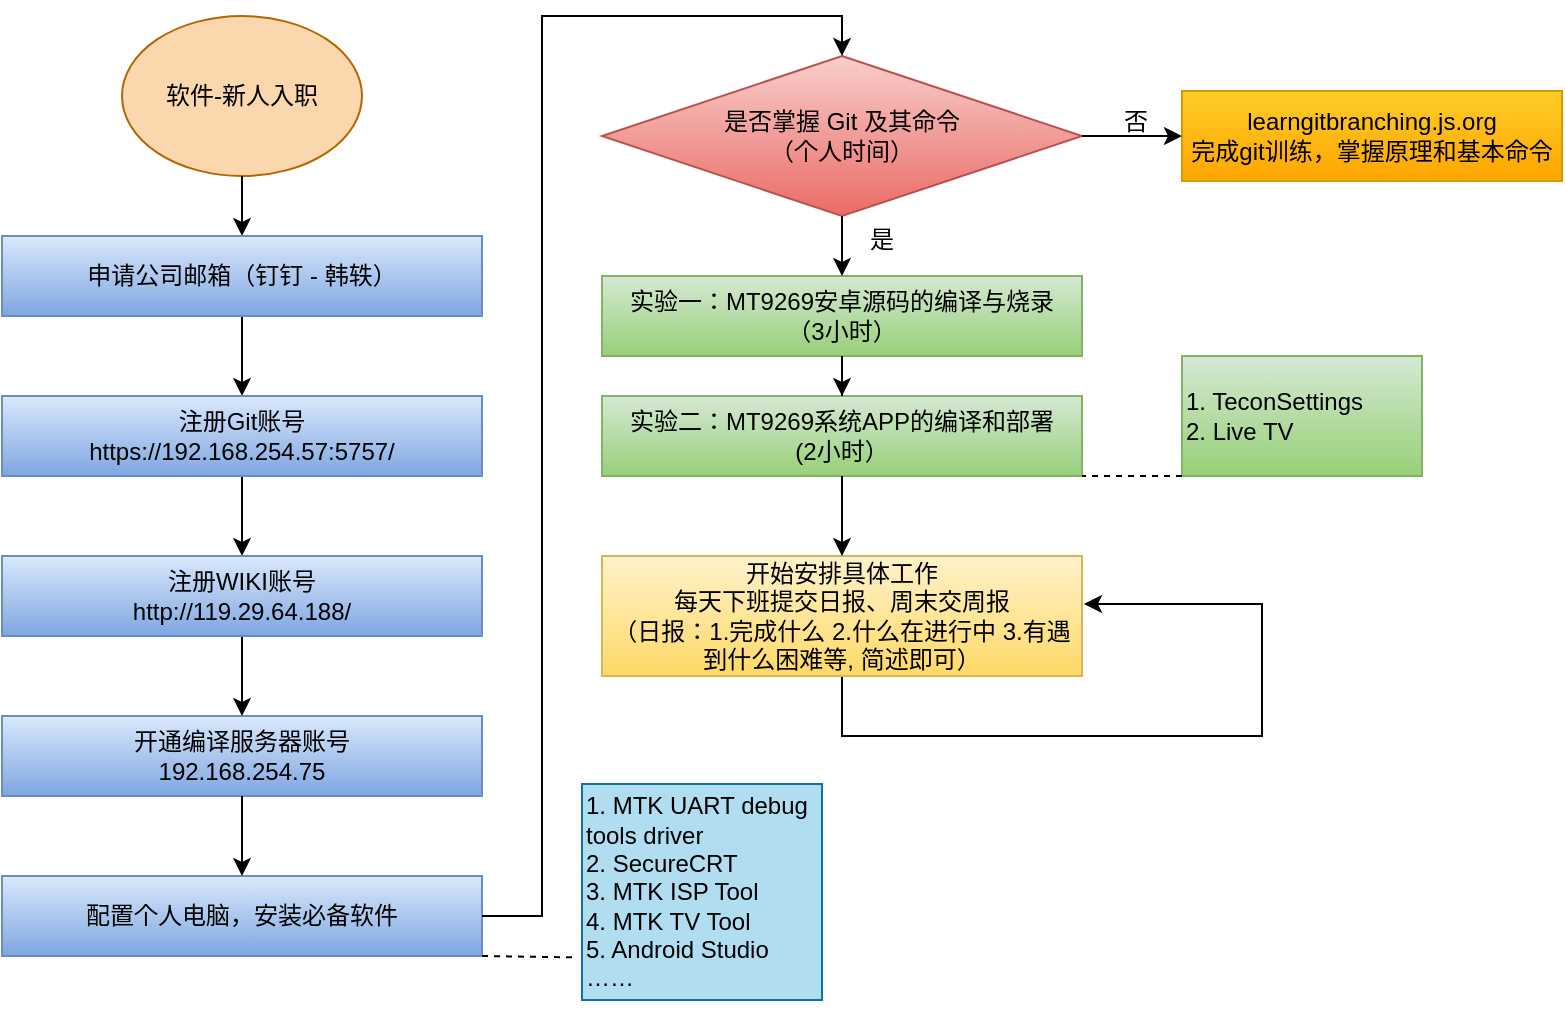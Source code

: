 <mxfile version="20.1.2" type="github">
  <diagram id="5cb1daBF80GTj0REnkLk" name="第 1 页">
    <mxGraphModel dx="1038" dy="634" grid="0" gridSize="10" guides="1" tooltips="1" connect="1" arrows="1" fold="1" page="1" pageScale="1" pageWidth="827" pageHeight="1169" math="0" shadow="0">
      <root>
        <mxCell id="0" />
        <mxCell id="1" parent="0" />
        <mxCell id="D6tjtGbjB5FS4-WhxPt_-48" value="" style="group" vertex="1" connectable="0" parent="1">
          <mxGeometry x="19" y="10" width="780" height="500" as="geometry" />
        </mxCell>
        <mxCell id="D6tjtGbjB5FS4-WhxPt_-1" value="软件-新人入职" style="ellipse;whiteSpace=wrap;html=1;fillColor=#fad7ac;strokeColor=#b46504;" vertex="1" parent="D6tjtGbjB5FS4-WhxPt_-48">
          <mxGeometry x="60" width="120" height="80" as="geometry" />
        </mxCell>
        <mxCell id="D6tjtGbjB5FS4-WhxPt_-2" value="申请公司邮箱（钉钉 - 韩轶）" style="whiteSpace=wrap;html=1;" vertex="1" parent="D6tjtGbjB5FS4-WhxPt_-48">
          <mxGeometry y="110" width="240" height="40" as="geometry" />
        </mxCell>
        <mxCell id="D6tjtGbjB5FS4-WhxPt_-3" value="" style="edgeStyle=orthogonalEdgeStyle;rounded=0;orthogonalLoop=1;jettySize=auto;html=1;" edge="1" parent="D6tjtGbjB5FS4-WhxPt_-48" source="D6tjtGbjB5FS4-WhxPt_-1" target="D6tjtGbjB5FS4-WhxPt_-2">
          <mxGeometry relative="1" as="geometry" />
        </mxCell>
        <mxCell id="D6tjtGbjB5FS4-WhxPt_-4" value="注册Git账号&lt;br&gt;https://192.168.254.57:5757/" style="whiteSpace=wrap;html=1;" vertex="1" parent="D6tjtGbjB5FS4-WhxPt_-48">
          <mxGeometry y="190" width="240" height="40" as="geometry" />
        </mxCell>
        <mxCell id="D6tjtGbjB5FS4-WhxPt_-5" value="" style="edgeStyle=orthogonalEdgeStyle;rounded=0;orthogonalLoop=1;jettySize=auto;html=1;" edge="1" parent="D6tjtGbjB5FS4-WhxPt_-48" source="D6tjtGbjB5FS4-WhxPt_-2" target="D6tjtGbjB5FS4-WhxPt_-4">
          <mxGeometry relative="1" as="geometry" />
        </mxCell>
        <mxCell id="D6tjtGbjB5FS4-WhxPt_-6" value="注册WIKI账号&lt;br&gt;http://119.29.64.188/" style="whiteSpace=wrap;html=1;" vertex="1" parent="D6tjtGbjB5FS4-WhxPt_-48">
          <mxGeometry y="270" width="240" height="40" as="geometry" />
        </mxCell>
        <mxCell id="D6tjtGbjB5FS4-WhxPt_-7" value="" style="edgeStyle=orthogonalEdgeStyle;rounded=0;orthogonalLoop=1;jettySize=auto;html=1;" edge="1" parent="D6tjtGbjB5FS4-WhxPt_-48" source="D6tjtGbjB5FS4-WhxPt_-4" target="D6tjtGbjB5FS4-WhxPt_-6">
          <mxGeometry relative="1" as="geometry" />
        </mxCell>
        <mxCell id="D6tjtGbjB5FS4-WhxPt_-8" value="开通编译服务器账号&lt;br&gt;192.168.254.75" style="whiteSpace=wrap;html=1;fillColor=#dae8fc;gradientColor=#7ea6e0;strokeColor=#6c8ebf;" vertex="1" parent="D6tjtGbjB5FS4-WhxPt_-48">
          <mxGeometry y="350" width="240" height="40" as="geometry" />
        </mxCell>
        <mxCell id="D6tjtGbjB5FS4-WhxPt_-9" value="" style="edgeStyle=orthogonalEdgeStyle;rounded=0;orthogonalLoop=1;jettySize=auto;html=1;" edge="1" parent="D6tjtGbjB5FS4-WhxPt_-48" source="D6tjtGbjB5FS4-WhxPt_-6" target="D6tjtGbjB5FS4-WhxPt_-8">
          <mxGeometry relative="1" as="geometry" />
        </mxCell>
        <mxCell id="D6tjtGbjB5FS4-WhxPt_-10" value="配置个人电脑，安装必备软件" style="whiteSpace=wrap;html=1;fillColor=#dae8fc;gradientColor=#7ea6e0;strokeColor=#6c8ebf;" vertex="1" parent="D6tjtGbjB5FS4-WhxPt_-48">
          <mxGeometry y="430" width="240" height="40" as="geometry" />
        </mxCell>
        <mxCell id="D6tjtGbjB5FS4-WhxPt_-11" value="" style="edgeStyle=orthogonalEdgeStyle;rounded=0;orthogonalLoop=1;jettySize=auto;html=1;" edge="1" parent="D6tjtGbjB5FS4-WhxPt_-48" source="D6tjtGbjB5FS4-WhxPt_-8" target="D6tjtGbjB5FS4-WhxPt_-10">
          <mxGeometry relative="1" as="geometry" />
        </mxCell>
        <mxCell id="D6tjtGbjB5FS4-WhxPt_-12" value="1. MTK UART debug tools driver&lt;br&gt;2. SecureCRT&lt;br&gt;3. MTK ISP Tool&lt;br&gt;4. MTK TV Tool&lt;br&gt;5. Android Studio&lt;br&gt;……" style="whiteSpace=wrap;html=1;align=left;fillColor=#b1ddf0;strokeColor=#10739e;" vertex="1" parent="D6tjtGbjB5FS4-WhxPt_-48">
          <mxGeometry x="290" y="384" width="120" height="108" as="geometry" />
        </mxCell>
        <mxCell id="D6tjtGbjB5FS4-WhxPt_-16" value="是否掌握 Git 及其命令&lt;br&gt;（个人时间）" style="rhombus;whiteSpace=wrap;html=1;fillColor=#f8cecc;gradientColor=#ea6b66;strokeColor=#b85450;" vertex="1" parent="D6tjtGbjB5FS4-WhxPt_-48">
          <mxGeometry x="300" y="20" width="240" height="80" as="geometry" />
        </mxCell>
        <mxCell id="D6tjtGbjB5FS4-WhxPt_-17" value="" style="edgeStyle=orthogonalEdgeStyle;rounded=0;orthogonalLoop=1;jettySize=auto;html=1;entryX=0.5;entryY=0;entryDx=0;entryDy=0;" edge="1" parent="D6tjtGbjB5FS4-WhxPt_-48" source="D6tjtGbjB5FS4-WhxPt_-10" target="D6tjtGbjB5FS4-WhxPt_-16">
          <mxGeometry relative="1" as="geometry">
            <mxPoint x="450" as="targetPoint" />
            <Array as="points">
              <mxPoint x="270" y="450" />
              <mxPoint x="270" />
              <mxPoint x="420" />
            </Array>
          </mxGeometry>
        </mxCell>
        <mxCell id="D6tjtGbjB5FS4-WhxPt_-20" value="learngitbranching.js.org&lt;br&gt;完成git训练，掌握原理和基本命令" style="whiteSpace=wrap;html=1;fillColor=#ffcd28;gradientColor=#ffa500;strokeColor=#d79b00;" vertex="1" parent="D6tjtGbjB5FS4-WhxPt_-48">
          <mxGeometry x="590" y="37.5" width="190" height="45" as="geometry" />
        </mxCell>
        <mxCell id="D6tjtGbjB5FS4-WhxPt_-21" value="" style="edgeStyle=orthogonalEdgeStyle;rounded=0;orthogonalLoop=1;jettySize=auto;html=1;" edge="1" parent="D6tjtGbjB5FS4-WhxPt_-48" source="D6tjtGbjB5FS4-WhxPt_-16" target="D6tjtGbjB5FS4-WhxPt_-20">
          <mxGeometry relative="1" as="geometry" />
        </mxCell>
        <mxCell id="D6tjtGbjB5FS4-WhxPt_-22" value="否" style="text;html=1;strokeColor=none;fillColor=none;align=center;verticalAlign=middle;whiteSpace=wrap;rounded=0;" vertex="1" parent="D6tjtGbjB5FS4-WhxPt_-48">
          <mxGeometry x="537" y="37.5" width="60" height="30" as="geometry" />
        </mxCell>
        <mxCell id="D6tjtGbjB5FS4-WhxPt_-23" value="实验一：MT9269安卓源码的编译与烧录&lt;br&gt;（3小时）" style="whiteSpace=wrap;html=1;fillColor=#d5e8d4;gradientColor=#97d077;strokeColor=#82b366;" vertex="1" parent="D6tjtGbjB5FS4-WhxPt_-48">
          <mxGeometry x="300" y="130" width="240" height="40" as="geometry" />
        </mxCell>
        <mxCell id="D6tjtGbjB5FS4-WhxPt_-45" style="edgeStyle=orthogonalEdgeStyle;rounded=0;orthogonalLoop=1;jettySize=auto;html=1;exitX=0.5;exitY=1;exitDx=0;exitDy=0;entryX=0.5;entryY=0;entryDx=0;entryDy=0;" edge="1" parent="D6tjtGbjB5FS4-WhxPt_-48" source="D6tjtGbjB5FS4-WhxPt_-16" target="D6tjtGbjB5FS4-WhxPt_-23">
          <mxGeometry relative="1" as="geometry" />
        </mxCell>
        <mxCell id="D6tjtGbjB5FS4-WhxPt_-26" value="实验二：MT9269系统APP的编译和部署&lt;br&gt;(2小时）" style="whiteSpace=wrap;html=1;fillColor=#d5e8d4;gradientColor=#97d077;strokeColor=#82b366;" vertex="1" parent="D6tjtGbjB5FS4-WhxPt_-48">
          <mxGeometry x="300" y="190" width="240" height="40" as="geometry" />
        </mxCell>
        <mxCell id="D6tjtGbjB5FS4-WhxPt_-27" value="" style="edgeStyle=orthogonalEdgeStyle;rounded=0;orthogonalLoop=1;jettySize=auto;html=1;" edge="1" parent="D6tjtGbjB5FS4-WhxPt_-48" source="D6tjtGbjB5FS4-WhxPt_-23" target="D6tjtGbjB5FS4-WhxPt_-26">
          <mxGeometry relative="1" as="geometry" />
        </mxCell>
        <mxCell id="D6tjtGbjB5FS4-WhxPt_-32" style="edgeStyle=orthogonalEdgeStyle;rounded=0;orthogonalLoop=1;jettySize=auto;html=1;entryX=1.004;entryY=0.4;entryDx=0;entryDy=0;entryPerimeter=0;" edge="1" parent="D6tjtGbjB5FS4-WhxPt_-48" source="D6tjtGbjB5FS4-WhxPt_-28" target="D6tjtGbjB5FS4-WhxPt_-28">
          <mxGeometry relative="1" as="geometry">
            <mxPoint x="630" y="310" as="targetPoint" />
            <Array as="points">
              <mxPoint x="420" y="360" />
              <mxPoint x="630" y="360" />
              <mxPoint x="630" y="294" />
            </Array>
          </mxGeometry>
        </mxCell>
        <mxCell id="D6tjtGbjB5FS4-WhxPt_-28" value="开始安排具体工作&lt;br&gt;每天下班提交日报、周末交周报&lt;br&gt;（日报：1.完成什么 2.什么在进行中 3.有遇到什么困难等, 简述即可）" style="whiteSpace=wrap;html=1;fillColor=#fff2cc;gradientColor=#ffd966;strokeColor=#d6b656;" vertex="1" parent="D6tjtGbjB5FS4-WhxPt_-48">
          <mxGeometry x="300" y="270" width="240" height="60" as="geometry" />
        </mxCell>
        <mxCell id="D6tjtGbjB5FS4-WhxPt_-33" value="申请公司邮箱（钉钉 - 韩轶）" style="whiteSpace=wrap;html=1;" vertex="1" parent="D6tjtGbjB5FS4-WhxPt_-48">
          <mxGeometry y="110" width="240" height="40" as="geometry" />
        </mxCell>
        <mxCell id="D6tjtGbjB5FS4-WhxPt_-34" value="注册Git账号&lt;br&gt;https://192.168.254.57:5757/" style="whiteSpace=wrap;html=1;" vertex="1" parent="D6tjtGbjB5FS4-WhxPt_-48">
          <mxGeometry y="190" width="240" height="40" as="geometry" />
        </mxCell>
        <mxCell id="D6tjtGbjB5FS4-WhxPt_-35" value="注册WIKI账号&lt;br&gt;http://119.29.64.188/" style="whiteSpace=wrap;html=1;" vertex="1" parent="D6tjtGbjB5FS4-WhxPt_-48">
          <mxGeometry y="270" width="240" height="40" as="geometry" />
        </mxCell>
        <mxCell id="D6tjtGbjB5FS4-WhxPt_-36" value="申请公司邮箱（钉钉 - 韩轶）" style="whiteSpace=wrap;html=1;fillColor=#dae8fc;gradientColor=#7ea6e0;strokeColor=#6c8ebf;" vertex="1" parent="D6tjtGbjB5FS4-WhxPt_-48">
          <mxGeometry y="110" width="240" height="40" as="geometry" />
        </mxCell>
        <mxCell id="D6tjtGbjB5FS4-WhxPt_-37" value="注册Git账号&lt;br&gt;https://192.168.254.57:5757/" style="whiteSpace=wrap;html=1;fillColor=#dae8fc;gradientColor=#7ea6e0;strokeColor=#6c8ebf;" vertex="1" parent="D6tjtGbjB5FS4-WhxPt_-48">
          <mxGeometry y="190" width="240" height="40" as="geometry" />
        </mxCell>
        <mxCell id="D6tjtGbjB5FS4-WhxPt_-38" value="注册WIKI账号&lt;br&gt;http://119.29.64.188/" style="whiteSpace=wrap;html=1;fillColor=#dae8fc;gradientColor=#7ea6e0;strokeColor=#6c8ebf;" vertex="1" parent="D6tjtGbjB5FS4-WhxPt_-48">
          <mxGeometry y="270" width="240" height="40" as="geometry" />
        </mxCell>
        <mxCell id="D6tjtGbjB5FS4-WhxPt_-40" value="1. TeconSettings&lt;br&gt;2. Live TV" style="whiteSpace=wrap;html=1;fillColor=#d5e8d4;strokeColor=#82b366;gradientColor=#97d077;align=left;" vertex="1" parent="D6tjtGbjB5FS4-WhxPt_-48">
          <mxGeometry x="590" y="170" width="120" height="60" as="geometry" />
        </mxCell>
        <mxCell id="D6tjtGbjB5FS4-WhxPt_-43" value="" style="endArrow=none;dashed=1;html=1;rounded=0;entryX=1;entryY=1;entryDx=0;entryDy=0;exitX=0;exitY=1;exitDx=0;exitDy=0;" edge="1" parent="D6tjtGbjB5FS4-WhxPt_-48" source="D6tjtGbjB5FS4-WhxPt_-40" target="D6tjtGbjB5FS4-WhxPt_-26">
          <mxGeometry width="50" height="50" relative="1" as="geometry">
            <mxPoint x="820" y="260" as="sourcePoint" />
            <mxPoint x="870" y="210" as="targetPoint" />
          </mxGeometry>
        </mxCell>
        <mxCell id="D6tjtGbjB5FS4-WhxPt_-29" value="" style="edgeStyle=orthogonalEdgeStyle;rounded=0;orthogonalLoop=1;jettySize=auto;html=1;" edge="1" parent="D6tjtGbjB5FS4-WhxPt_-48" source="D6tjtGbjB5FS4-WhxPt_-26" target="D6tjtGbjB5FS4-WhxPt_-28">
          <mxGeometry relative="1" as="geometry" />
        </mxCell>
        <mxCell id="D6tjtGbjB5FS4-WhxPt_-47" value="" style="endArrow=none;dashed=1;html=1;rounded=0;exitX=1;exitY=1;exitDx=0;exitDy=0;entryX=-0.021;entryY=0.803;entryDx=0;entryDy=0;entryPerimeter=0;" edge="1" parent="D6tjtGbjB5FS4-WhxPt_-48" source="D6tjtGbjB5FS4-WhxPt_-10" target="D6tjtGbjB5FS4-WhxPt_-12">
          <mxGeometry width="50" height="50" relative="1" as="geometry">
            <mxPoint x="350" y="310" as="sourcePoint" />
            <mxPoint x="400" y="260" as="targetPoint" />
          </mxGeometry>
        </mxCell>
        <mxCell id="D6tjtGbjB5FS4-WhxPt_-83" value="是" style="text;html=1;strokeColor=none;fillColor=none;align=center;verticalAlign=middle;whiteSpace=wrap;rounded=0;" vertex="1" parent="D6tjtGbjB5FS4-WhxPt_-48">
          <mxGeometry x="410" y="97" width="60" height="30" as="geometry" />
        </mxCell>
      </root>
    </mxGraphModel>
  </diagram>
</mxfile>
